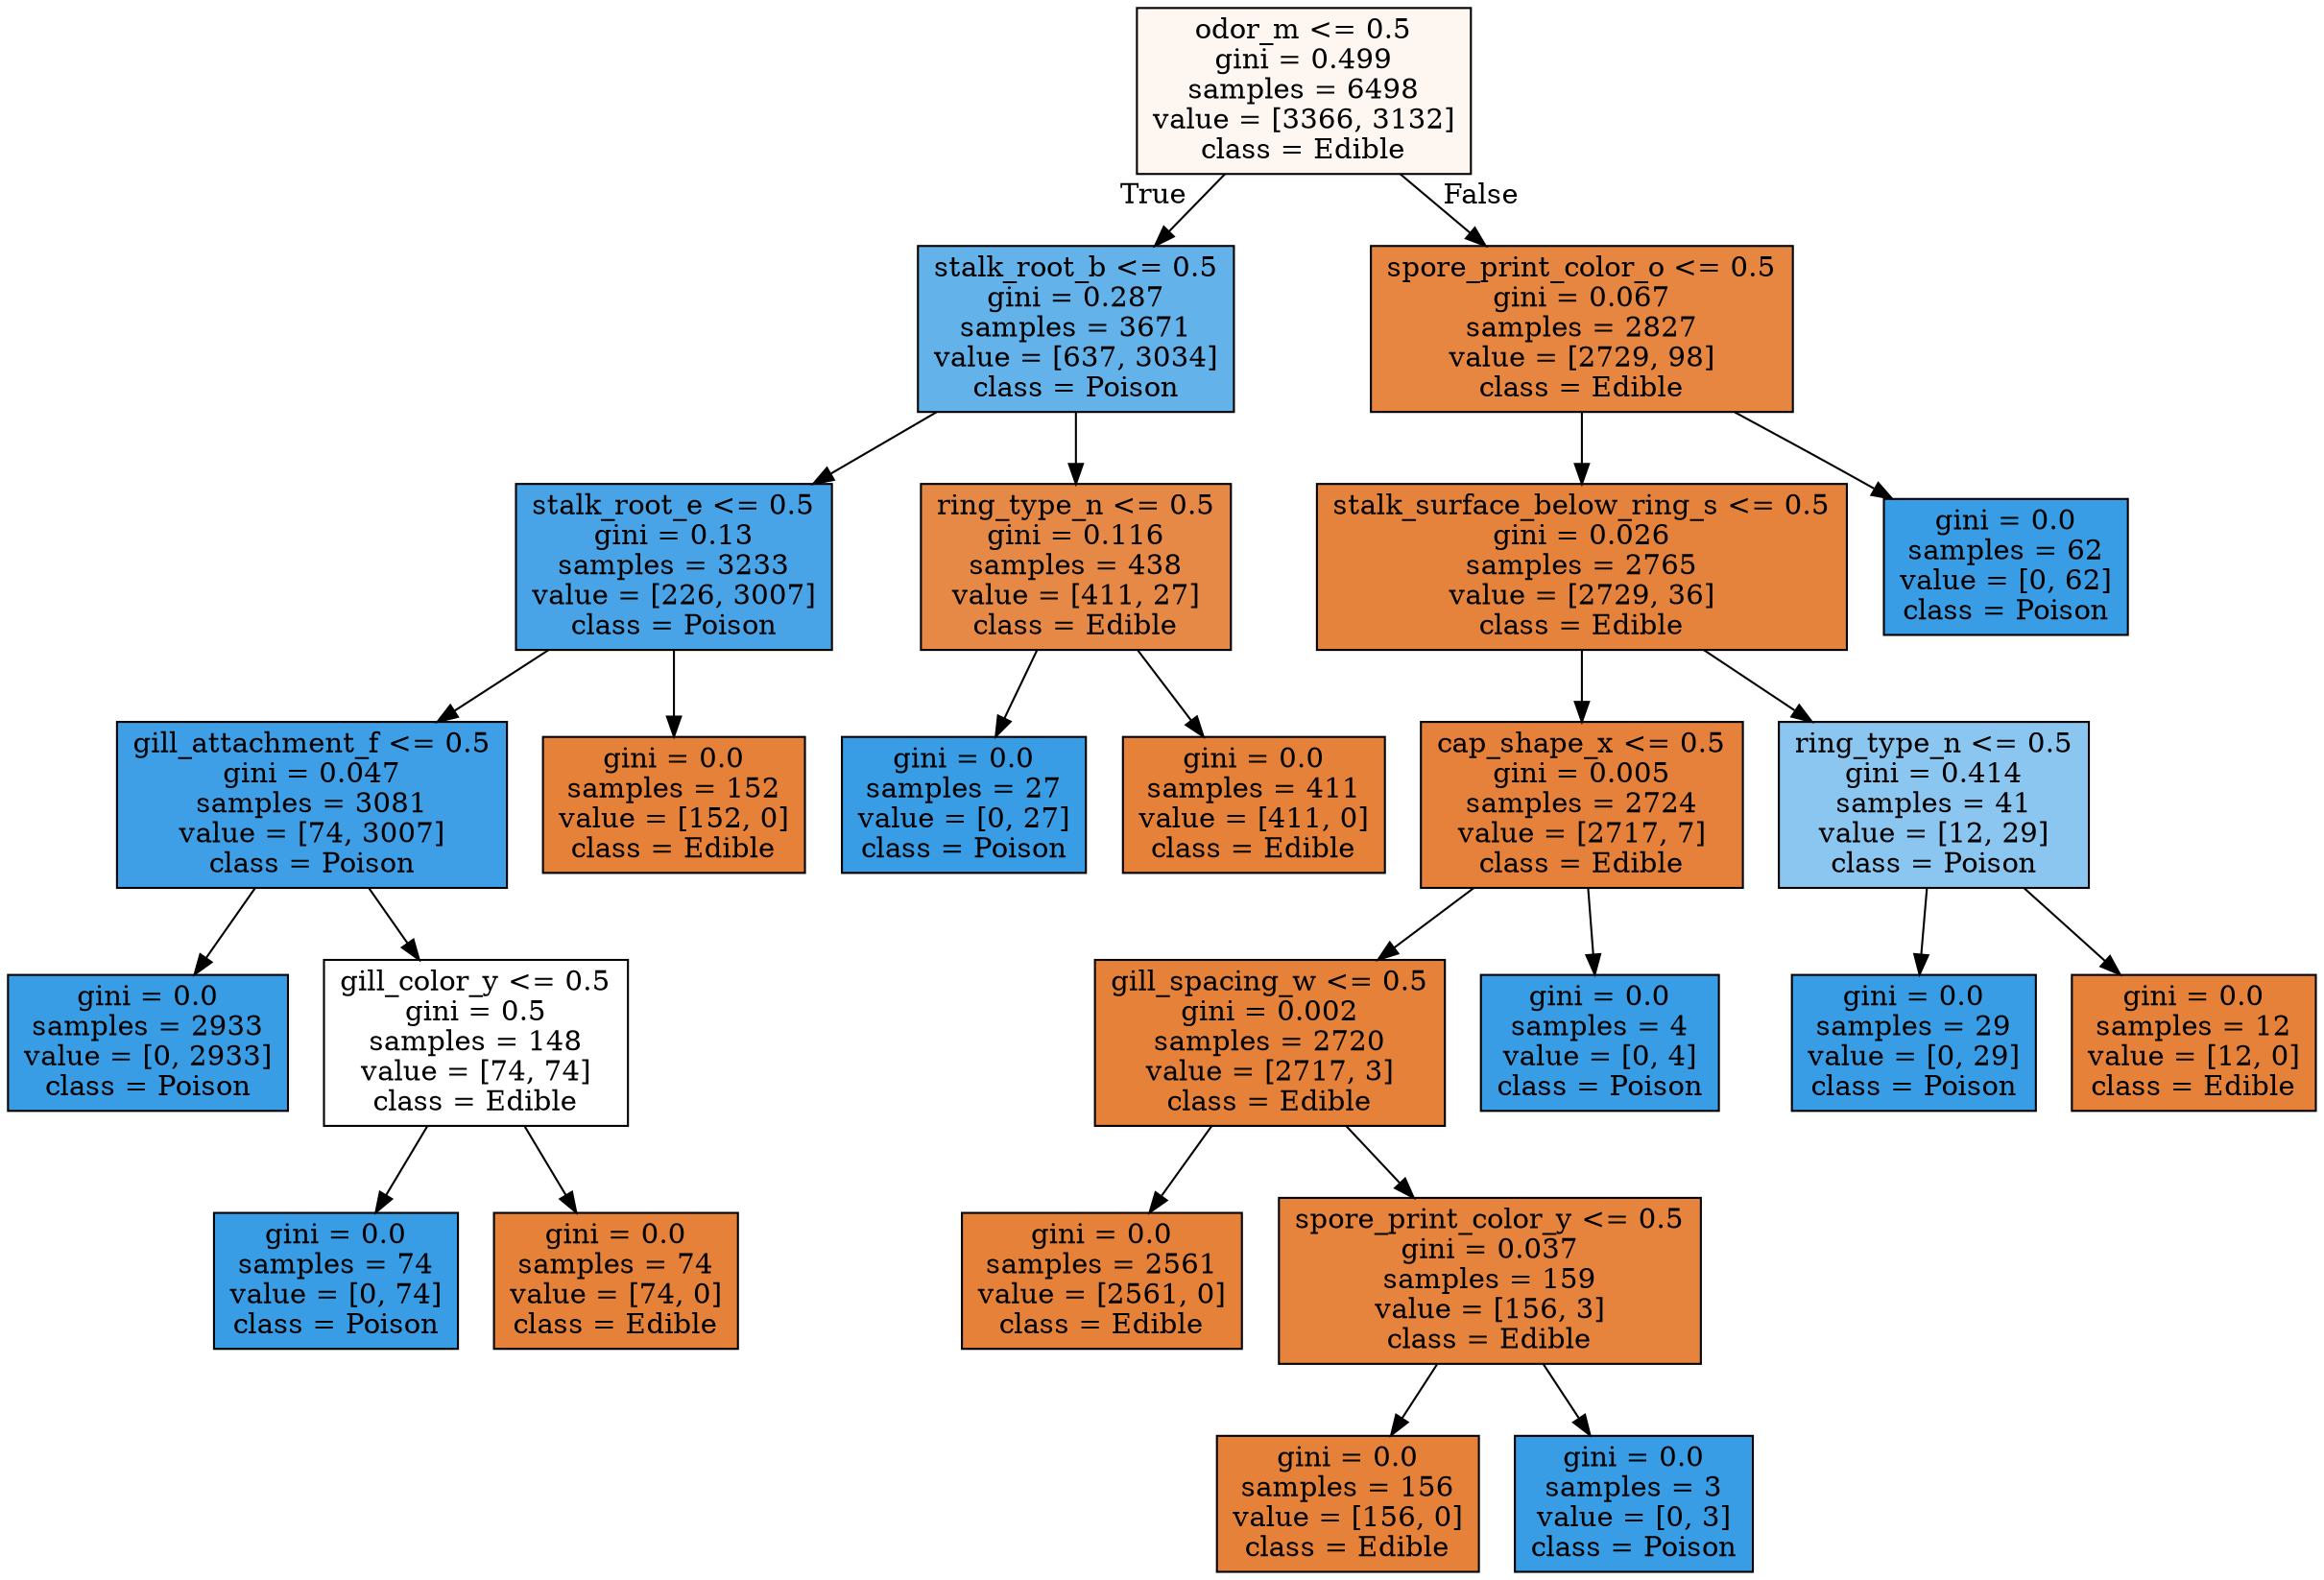 digraph Tree {
node [shape=box, style="filled", color="black"] ;
0 [label="odor_m <= 0.5\ngini = 0.499\nsamples = 6498\nvalue = [3366, 3132]\nclass = Edible", fillcolor="#fdf6f1"] ;
1 [label="stalk_root_b <= 0.5\ngini = 0.287\nsamples = 3671\nvalue = [637, 3034]\nclass = Poison", fillcolor="#63b2ea"] ;
0 -> 1 [labeldistance=2.5, labelangle=45, headlabel="True"] ;
2 [label="stalk_root_e <= 0.5\ngini = 0.13\nsamples = 3233\nvalue = [226, 3007]\nclass = Poison", fillcolor="#48a4e7"] ;
1 -> 2 ;
3 [label="gill_attachment_f <= 0.5\ngini = 0.047\nsamples = 3081\nvalue = [74, 3007]\nclass = Poison", fillcolor="#3e9fe6"] ;
2 -> 3 ;
4 [label="gini = 0.0\nsamples = 2933\nvalue = [0, 2933]\nclass = Poison", fillcolor="#399de5"] ;
3 -> 4 ;
5 [label="gill_color_y <= 0.5\ngini = 0.5\nsamples = 148\nvalue = [74, 74]\nclass = Edible", fillcolor="#ffffff"] ;
3 -> 5 ;
6 [label="gini = 0.0\nsamples = 74\nvalue = [0, 74]\nclass = Poison", fillcolor="#399de5"] ;
5 -> 6 ;
7 [label="gini = 0.0\nsamples = 74\nvalue = [74, 0]\nclass = Edible", fillcolor="#e58139"] ;
5 -> 7 ;
8 [label="gini = 0.0\nsamples = 152\nvalue = [152, 0]\nclass = Edible", fillcolor="#e58139"] ;
2 -> 8 ;
9 [label="ring_type_n <= 0.5\ngini = 0.116\nsamples = 438\nvalue = [411, 27]\nclass = Edible", fillcolor="#e78946"] ;
1 -> 9 ;
10 [label="gini = 0.0\nsamples = 27\nvalue = [0, 27]\nclass = Poison", fillcolor="#399de5"] ;
9 -> 10 ;
11 [label="gini = 0.0\nsamples = 411\nvalue = [411, 0]\nclass = Edible", fillcolor="#e58139"] ;
9 -> 11 ;
12 [label="spore_print_color_o <= 0.5\ngini = 0.067\nsamples = 2827\nvalue = [2729, 98]\nclass = Edible", fillcolor="#e68640"] ;
0 -> 12 [labeldistance=2.5, labelangle=-45, headlabel="False"] ;
13 [label="stalk_surface_below_ring_s <= 0.5\ngini = 0.026\nsamples = 2765\nvalue = [2729, 36]\nclass = Edible", fillcolor="#e5833c"] ;
12 -> 13 ;
14 [label="cap_shape_x <= 0.5\ngini = 0.005\nsamples = 2724\nvalue = [2717, 7]\nclass = Edible", fillcolor="#e5813a"] ;
13 -> 14 ;
15 [label="gill_spacing_w <= 0.5\ngini = 0.002\nsamples = 2720\nvalue = [2717, 3]\nclass = Edible", fillcolor="#e58139"] ;
14 -> 15 ;
16 [label="gini = 0.0\nsamples = 2561\nvalue = [2561, 0]\nclass = Edible", fillcolor="#e58139"] ;
15 -> 16 ;
17 [label="spore_print_color_y <= 0.5\ngini = 0.037\nsamples = 159\nvalue = [156, 3]\nclass = Edible", fillcolor="#e6833d"] ;
15 -> 17 ;
18 [label="gini = 0.0\nsamples = 156\nvalue = [156, 0]\nclass = Edible", fillcolor="#e58139"] ;
17 -> 18 ;
19 [label="gini = 0.0\nsamples = 3\nvalue = [0, 3]\nclass = Poison", fillcolor="#399de5"] ;
17 -> 19 ;
20 [label="gini = 0.0\nsamples = 4\nvalue = [0, 4]\nclass = Poison", fillcolor="#399de5"] ;
14 -> 20 ;
21 [label="ring_type_n <= 0.5\ngini = 0.414\nsamples = 41\nvalue = [12, 29]\nclass = Poison", fillcolor="#8bc6f0"] ;
13 -> 21 ;
22 [label="gini = 0.0\nsamples = 29\nvalue = [0, 29]\nclass = Poison", fillcolor="#399de5"] ;
21 -> 22 ;
23 [label="gini = 0.0\nsamples = 12\nvalue = [12, 0]\nclass = Edible", fillcolor="#e58139"] ;
21 -> 23 ;
24 [label="gini = 0.0\nsamples = 62\nvalue = [0, 62]\nclass = Poison", fillcolor="#399de5"] ;
12 -> 24 ;
}